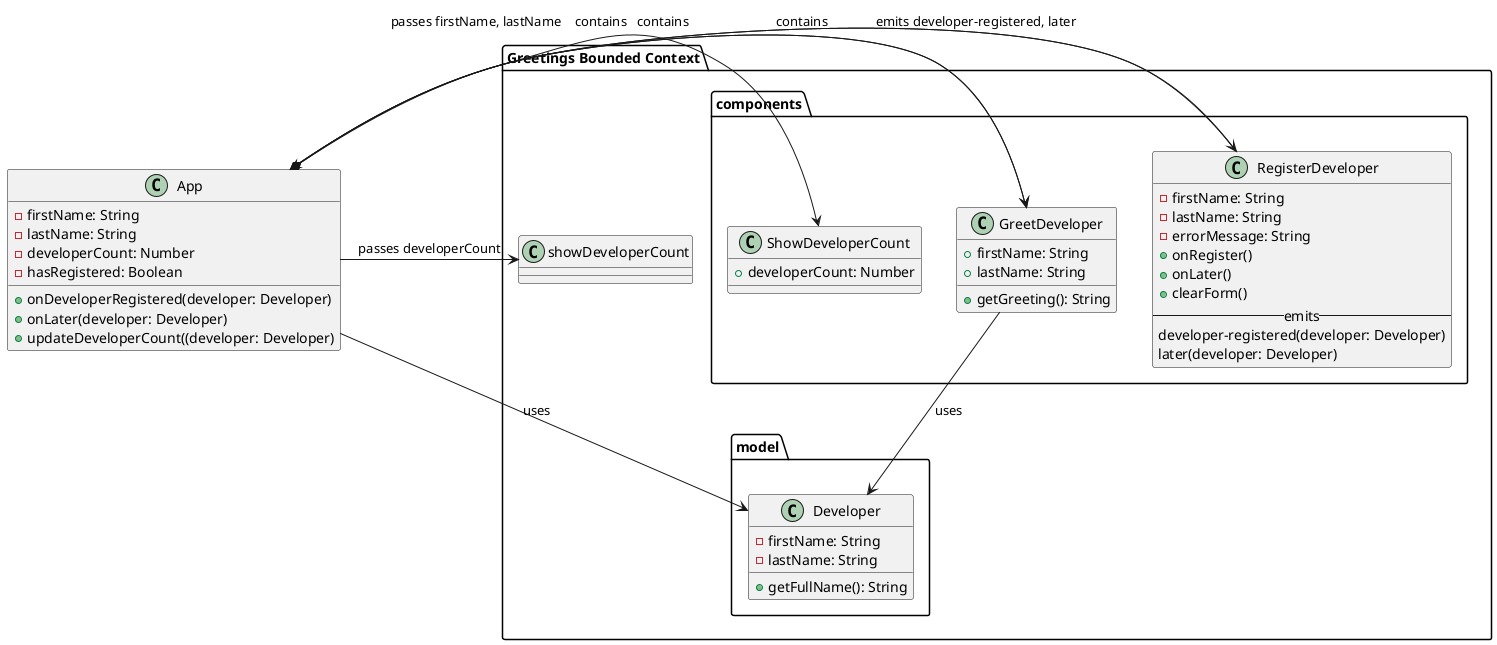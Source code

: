 @startuml Hello Vue Developer Class Diagram
class App {
-firstName: String
-lastName: String
-developerCount: Number
-hasRegistered: Boolean
+onDeveloperRegistered(developer: Developer)
+onLater(developer: Developer)
+updateDeveloperCount((developer: Developer)
}

package "Greetings Bounded Context" {
 package "model" {
    class Developer {
     -firstName: String
     -lastName: String
     +getFullName(): String
    }
 }
 package "components" {
 class RegisterDeveloper {
    -firstName: String
    -lastName: String
    -errorMessage: String
    +onRegister()
    +onLater()
    +clearForm()
    -- emits --
    developer-registered(developer: Developer)
    later(developer: Developer)
 }
 class GreetDeveloper{
 +firstName: String
 +lastName: String
 +getGreeting(): String
 }
 class ShowDeveloperCount {
 +developerCount: Number
 }
 }
 'Relationships'
 App *-down-> RegisterDeveloper : contains
 App *-down-> GreetDeveloper : contains
 App *-down-> ShowDeveloperCount : contains
 RegisterDeveloper --> App : emits developer-registered, later
 GreetDeveloper --> Developer : uses
 App --> Developer: uses
 GreetDeveloper <-- App : passes firstName, lastName
 showDeveloperCount <-- App : passes developerCount
@enduml